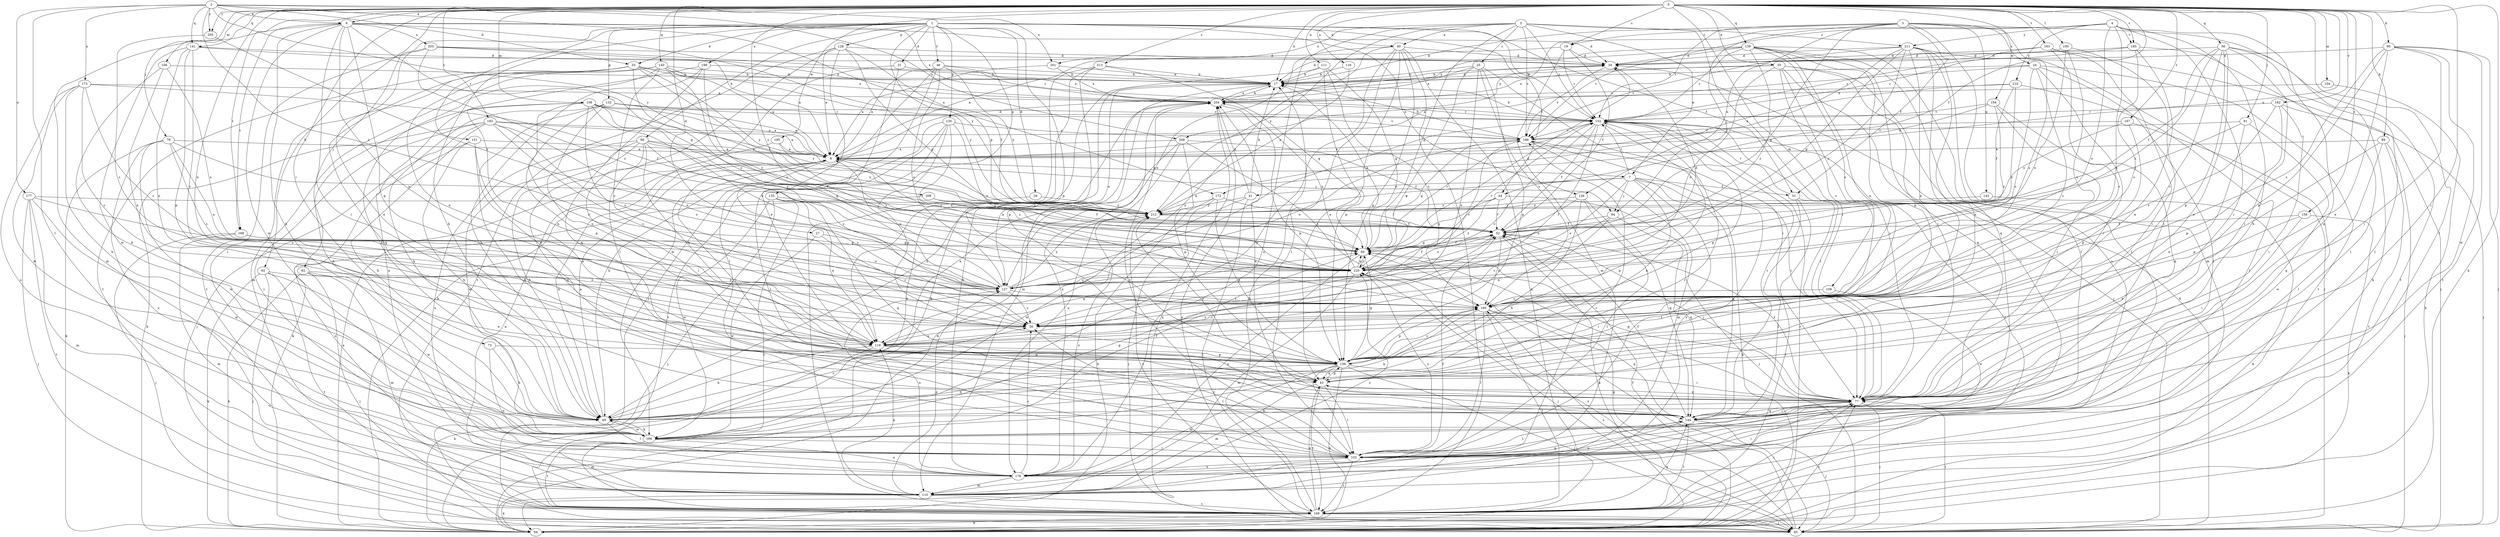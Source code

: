 strict digraph  {
0;
1;
2;
3;
4;
5;
6;
7;
8;
17;
19;
24;
25;
26;
27;
28;
31;
33;
34;
35;
40;
41;
43;
44;
46;
51;
52;
56;
60;
62;
66;
69;
73;
77;
78;
81;
82;
84;
85;
89;
90;
94;
100;
102;
104;
106;
108;
109;
110;
111;
116;
119;
126;
127;
128;
130;
132;
135;
136;
139;
140;
141;
143;
144;
151;
152;
156;
160;
163;
167;
168;
169;
172;
173;
177;
178;
182;
183;
185;
186;
194;
195;
196;
199;
201;
203;
204;
205;
206;
208;
210;
211;
212;
213;
220;
0 -> 6  [label=a];
0 -> 17  [label=b];
0 -> 19  [label=c];
0 -> 27  [label=d];
0 -> 35  [label=e];
0 -> 44  [label=f];
0 -> 56  [label=g];
0 -> 62  [label=h];
0 -> 73  [label=i];
0 -> 77  [label=i];
0 -> 78  [label=j];
0 -> 81  [label=j];
0 -> 89  [label=k];
0 -> 90  [label=k];
0 -> 94  [label=k];
0 -> 100  [label=l];
0 -> 102  [label=l];
0 -> 104  [label=m];
0 -> 106  [label=m];
0 -> 108  [label=m];
0 -> 109  [label=m];
0 -> 111  [label=n];
0 -> 116  [label=n];
0 -> 119  [label=n];
0 -> 139  [label=q];
0 -> 140  [label=q];
0 -> 141  [label=q];
0 -> 156  [label=s];
0 -> 163  [label=t];
0 -> 167  [label=t];
0 -> 168  [label=t];
0 -> 172  [label=u];
0 -> 182  [label=v];
0 -> 183  [label=v];
0 -> 185  [label=v];
0 -> 194  [label=w];
0 -> 195  [label=w];
0 -> 205  [label=y];
0 -> 213  [label=z];
0 -> 220  [label=z];
1 -> 28  [label=d];
1 -> 31  [label=d];
1 -> 33  [label=d];
1 -> 40  [label=e];
1 -> 44  [label=f];
1 -> 46  [label=f];
1 -> 51  [label=f];
1 -> 60  [label=g];
1 -> 66  [label=h];
1 -> 69  [label=h];
1 -> 82  [label=j];
1 -> 126  [label=o];
1 -> 128  [label=p];
1 -> 130  [label=p];
1 -> 132  [label=p];
1 -> 135  [label=p];
1 -> 136  [label=p];
1 -> 151  [label=r];
1 -> 152  [label=r];
1 -> 199  [label=x];
2 -> 6  [label=a];
2 -> 33  [label=d];
2 -> 102  [label=l];
2 -> 141  [label=q];
2 -> 172  [label=u];
2 -> 173  [label=u];
2 -> 177  [label=u];
2 -> 201  [label=x];
2 -> 205  [label=y];
2 -> 206  [label=y];
2 -> 208  [label=y];
2 -> 220  [label=z];
3 -> 17  [label=b];
3 -> 19  [label=c];
3 -> 24  [label=c];
3 -> 51  [label=f];
3 -> 60  [label=g];
3 -> 84  [label=j];
3 -> 94  [label=k];
3 -> 110  [label=m];
3 -> 126  [label=o];
3 -> 143  [label=q];
3 -> 152  [label=r];
3 -> 160  [label=s];
4 -> 69  [label=h];
4 -> 77  [label=i];
4 -> 127  [label=o];
4 -> 144  [label=q];
4 -> 160  [label=s];
4 -> 185  [label=v];
4 -> 186  [label=v];
4 -> 208  [label=y];
4 -> 210  [label=y];
4 -> 211  [label=y];
5 -> 7  [label=a];
5 -> 25  [label=c];
5 -> 40  [label=e];
5 -> 60  [label=g];
5 -> 77  [label=i];
5 -> 152  [label=r];
5 -> 178  [label=u];
5 -> 186  [label=v];
5 -> 201  [label=x];
5 -> 211  [label=y];
5 -> 212  [label=y];
6 -> 34  [label=d];
6 -> 60  [label=g];
6 -> 69  [label=h];
6 -> 77  [label=i];
6 -> 110  [label=m];
6 -> 119  [label=n];
6 -> 136  [label=p];
6 -> 168  [label=t];
6 -> 196  [label=w];
6 -> 203  [label=x];
6 -> 204  [label=x];
6 -> 212  [label=y];
7 -> 41  [label=e];
7 -> 51  [label=f];
7 -> 84  [label=j];
7 -> 94  [label=k];
7 -> 102  [label=l];
7 -> 127  [label=o];
7 -> 136  [label=p];
7 -> 144  [label=q];
7 -> 152  [label=r];
7 -> 212  [label=y];
8 -> 7  [label=a];
8 -> 26  [label=c];
8 -> 34  [label=d];
8 -> 69  [label=h];
8 -> 77  [label=i];
8 -> 84  [label=j];
17 -> 34  [label=d];
17 -> 110  [label=m];
17 -> 127  [label=o];
17 -> 204  [label=x];
19 -> 8  [label=a];
19 -> 34  [label=d];
19 -> 52  [label=f];
19 -> 110  [label=m];
19 -> 152  [label=r];
24 -> 8  [label=a];
24 -> 17  [label=b];
24 -> 26  [label=c];
24 -> 77  [label=i];
24 -> 102  [label=l];
24 -> 160  [label=s];
24 -> 169  [label=t];
25 -> 17  [label=b];
25 -> 26  [label=c];
25 -> 77  [label=i];
25 -> 119  [label=n];
25 -> 136  [label=p];
25 -> 160  [label=s];
25 -> 204  [label=x];
26 -> 119  [label=n];
26 -> 160  [label=s];
27 -> 26  [label=c];
27 -> 60  [label=g];
27 -> 196  [label=w];
28 -> 169  [label=t];
28 -> 212  [label=y];
31 -> 17  [label=b];
31 -> 94  [label=k];
31 -> 102  [label=l];
33 -> 17  [label=b];
33 -> 52  [label=f];
33 -> 119  [label=n];
33 -> 144  [label=q];
33 -> 169  [label=t];
33 -> 204  [label=x];
33 -> 212  [label=y];
33 -> 220  [label=z];
34 -> 17  [label=b];
34 -> 186  [label=v];
35 -> 17  [label=b];
35 -> 26  [label=c];
35 -> 77  [label=i];
35 -> 85  [label=j];
35 -> 102  [label=l];
35 -> 127  [label=o];
35 -> 144  [label=q];
35 -> 204  [label=x];
40 -> 34  [label=d];
40 -> 43  [label=e];
40 -> 94  [label=k];
40 -> 102  [label=l];
40 -> 119  [label=n];
40 -> 127  [label=o];
40 -> 136  [label=p];
40 -> 169  [label=t];
40 -> 196  [label=w];
41 -> 17  [label=b];
41 -> 169  [label=t];
41 -> 196  [label=w];
41 -> 204  [label=x];
41 -> 212  [label=y];
43 -> 77  [label=i];
43 -> 102  [label=l];
43 -> 110  [label=m];
43 -> 136  [label=p];
43 -> 169  [label=t];
43 -> 212  [label=y];
44 -> 52  [label=f];
44 -> 60  [label=g];
44 -> 85  [label=j];
44 -> 212  [label=y];
44 -> 220  [label=z];
46 -> 8  [label=a];
46 -> 17  [label=b];
46 -> 85  [label=j];
46 -> 127  [label=o];
46 -> 196  [label=w];
46 -> 204  [label=x];
46 -> 212  [label=y];
51 -> 77  [label=i];
51 -> 102  [label=l];
51 -> 152  [label=r];
51 -> 169  [label=t];
52 -> 60  [label=g];
52 -> 77  [label=i];
52 -> 94  [label=k];
52 -> 160  [label=s];
52 -> 220  [label=z];
56 -> 26  [label=c];
56 -> 34  [label=d];
56 -> 43  [label=e];
56 -> 52  [label=f];
56 -> 77  [label=i];
56 -> 102  [label=l];
56 -> 136  [label=p];
56 -> 169  [label=t];
56 -> 220  [label=z];
60 -> 17  [label=b];
60 -> 34  [label=d];
60 -> 52  [label=f];
60 -> 77  [label=i];
60 -> 152  [label=r];
60 -> 178  [label=u];
60 -> 220  [label=z];
62 -> 85  [label=j];
62 -> 94  [label=k];
62 -> 127  [label=o];
62 -> 169  [label=t];
62 -> 196  [label=w];
66 -> 8  [label=a];
66 -> 52  [label=f];
66 -> 69  [label=h];
66 -> 77  [label=i];
66 -> 119  [label=n];
66 -> 160  [label=s];
66 -> 178  [label=u];
66 -> 196  [label=w];
66 -> 212  [label=y];
69 -> 8  [label=a];
69 -> 26  [label=c];
69 -> 102  [label=l];
69 -> 196  [label=w];
69 -> 204  [label=x];
73 -> 69  [label=h];
73 -> 136  [label=p];
73 -> 178  [label=u];
77 -> 43  [label=e];
77 -> 52  [label=f];
77 -> 60  [label=g];
77 -> 69  [label=h];
77 -> 85  [label=j];
77 -> 144  [label=q];
78 -> 8  [label=a];
78 -> 60  [label=g];
78 -> 94  [label=k];
78 -> 127  [label=o];
78 -> 160  [label=s];
78 -> 178  [label=u];
78 -> 196  [label=w];
81 -> 43  [label=e];
81 -> 144  [label=q];
81 -> 186  [label=v];
81 -> 212  [label=y];
82 -> 43  [label=e];
82 -> 85  [label=j];
82 -> 94  [label=k];
82 -> 110  [label=m];
82 -> 127  [label=o];
84 -> 26  [label=c];
84 -> 52  [label=f];
84 -> 119  [label=n];
84 -> 144  [label=q];
85 -> 34  [label=d];
85 -> 60  [label=g];
85 -> 77  [label=i];
85 -> 204  [label=x];
85 -> 220  [label=z];
89 -> 8  [label=a];
89 -> 85  [label=j];
89 -> 136  [label=p];
89 -> 169  [label=t];
89 -> 196  [label=w];
90 -> 34  [label=d];
90 -> 43  [label=e];
90 -> 77  [label=i];
90 -> 85  [label=j];
90 -> 136  [label=p];
90 -> 160  [label=s];
90 -> 169  [label=t];
90 -> 196  [label=w];
94 -> 8  [label=a];
94 -> 52  [label=f];
94 -> 77  [label=i];
94 -> 152  [label=r];
94 -> 160  [label=s];
94 -> 204  [label=x];
100 -> 34  [label=d];
100 -> 77  [label=i];
100 -> 127  [label=o];
100 -> 160  [label=s];
102 -> 26  [label=c];
102 -> 169  [label=t];
102 -> 178  [label=u];
102 -> 204  [label=x];
102 -> 220  [label=z];
104 -> 94  [label=k];
104 -> 204  [label=x];
106 -> 17  [label=b];
106 -> 69  [label=h];
106 -> 119  [label=n];
106 -> 127  [label=o];
108 -> 8  [label=a];
108 -> 26  [label=c];
108 -> 69  [label=h];
108 -> 119  [label=n];
108 -> 127  [label=o];
108 -> 152  [label=r];
108 -> 160  [label=s];
108 -> 212  [label=y];
108 -> 220  [label=z];
109 -> 160  [label=s];
109 -> 196  [label=w];
110 -> 8  [label=a];
110 -> 52  [label=f];
110 -> 94  [label=k];
110 -> 119  [label=n];
110 -> 127  [label=o];
110 -> 169  [label=t];
110 -> 186  [label=v];
110 -> 220  [label=z];
111 -> 17  [label=b];
111 -> 60  [label=g];
111 -> 94  [label=k];
111 -> 136  [label=p];
111 -> 160  [label=s];
116 -> 17  [label=b];
116 -> 212  [label=y];
119 -> 60  [label=g];
119 -> 69  [label=h];
119 -> 94  [label=k];
119 -> 102  [label=l];
119 -> 136  [label=p];
126 -> 52  [label=f];
126 -> 69  [label=h];
126 -> 102  [label=l];
126 -> 144  [label=q];
126 -> 212  [label=y];
127 -> 8  [label=a];
127 -> 26  [label=c];
127 -> 152  [label=r];
127 -> 160  [label=s];
127 -> 186  [label=v];
127 -> 212  [label=y];
128 -> 8  [label=a];
128 -> 34  [label=d];
128 -> 43  [label=e];
128 -> 52  [label=f];
128 -> 60  [label=g];
128 -> 102  [label=l];
128 -> 169  [label=t];
130 -> 69  [label=h];
130 -> 102  [label=l];
130 -> 136  [label=p];
130 -> 160  [label=s];
130 -> 169  [label=t];
130 -> 186  [label=v];
130 -> 220  [label=z];
132 -> 8  [label=a];
132 -> 43  [label=e];
132 -> 69  [label=h];
132 -> 119  [label=n];
132 -> 136  [label=p];
132 -> 152  [label=r];
132 -> 186  [label=v];
135 -> 85  [label=j];
135 -> 119  [label=n];
135 -> 144  [label=q];
135 -> 169  [label=t];
135 -> 196  [label=w];
135 -> 212  [label=y];
136 -> 43  [label=e];
136 -> 60  [label=g];
136 -> 69  [label=h];
136 -> 77  [label=i];
136 -> 85  [label=j];
136 -> 94  [label=k];
136 -> 102  [label=l];
136 -> 110  [label=m];
136 -> 160  [label=s];
139 -> 17  [label=b];
139 -> 34  [label=d];
139 -> 77  [label=i];
139 -> 102  [label=l];
139 -> 119  [label=n];
139 -> 136  [label=p];
139 -> 152  [label=r];
139 -> 160  [label=s];
139 -> 178  [label=u];
139 -> 204  [label=x];
139 -> 220  [label=z];
140 -> 8  [label=a];
140 -> 17  [label=b];
140 -> 26  [label=c];
140 -> 69  [label=h];
140 -> 110  [label=m];
140 -> 169  [label=t];
140 -> 212  [label=y];
140 -> 220  [label=z];
141 -> 8  [label=a];
141 -> 26  [label=c];
141 -> 34  [label=d];
141 -> 119  [label=n];
141 -> 136  [label=p];
141 -> 196  [label=w];
143 -> 94  [label=k];
143 -> 212  [label=y];
144 -> 52  [label=f];
144 -> 77  [label=i];
144 -> 85  [label=j];
144 -> 102  [label=l];
144 -> 152  [label=r];
144 -> 169  [label=t];
144 -> 178  [label=u];
144 -> 204  [label=x];
151 -> 8  [label=a];
151 -> 43  [label=e];
151 -> 69  [label=h];
151 -> 94  [label=k];
151 -> 144  [label=q];
152 -> 17  [label=b];
152 -> 26  [label=c];
152 -> 52  [label=f];
152 -> 69  [label=h];
152 -> 77  [label=i];
152 -> 119  [label=n];
152 -> 136  [label=p];
152 -> 169  [label=t];
152 -> 186  [label=v];
156 -> 43  [label=e];
156 -> 52  [label=f];
156 -> 77  [label=i];
156 -> 94  [label=k];
160 -> 26  [label=c];
160 -> 69  [label=h];
160 -> 85  [label=j];
160 -> 102  [label=l];
160 -> 136  [label=p];
160 -> 144  [label=q];
160 -> 169  [label=t];
163 -> 26  [label=c];
163 -> 34  [label=d];
163 -> 77  [label=i];
163 -> 85  [label=j];
163 -> 152  [label=r];
167 -> 102  [label=l];
167 -> 136  [label=p];
167 -> 186  [label=v];
167 -> 212  [label=y];
168 -> 60  [label=g];
168 -> 85  [label=j];
168 -> 110  [label=m];
168 -> 127  [label=o];
169 -> 17  [label=b];
169 -> 43  [label=e];
169 -> 77  [label=i];
169 -> 85  [label=j];
169 -> 94  [label=k];
169 -> 144  [label=q];
169 -> 212  [label=y];
172 -> 52  [label=f];
172 -> 85  [label=j];
172 -> 94  [label=k];
172 -> 136  [label=p];
172 -> 212  [label=y];
173 -> 26  [label=c];
173 -> 52  [label=f];
173 -> 69  [label=h];
173 -> 160  [label=s];
173 -> 178  [label=u];
173 -> 196  [label=w];
173 -> 204  [label=x];
177 -> 85  [label=j];
177 -> 110  [label=m];
177 -> 127  [label=o];
177 -> 169  [label=t];
177 -> 196  [label=w];
177 -> 212  [label=y];
178 -> 17  [label=b];
178 -> 26  [label=c];
178 -> 77  [label=i];
178 -> 110  [label=m];
178 -> 127  [label=o];
178 -> 144  [label=q];
178 -> 186  [label=v];
178 -> 204  [label=x];
178 -> 212  [label=y];
182 -> 77  [label=i];
182 -> 85  [label=j];
182 -> 136  [label=p];
182 -> 152  [label=r];
182 -> 160  [label=s];
183 -> 8  [label=a];
183 -> 26  [label=c];
183 -> 69  [label=h];
183 -> 85  [label=j];
183 -> 94  [label=k];
183 -> 102  [label=l];
183 -> 127  [label=o];
183 -> 160  [label=s];
183 -> 186  [label=v];
185 -> 34  [label=d];
185 -> 43  [label=e];
185 -> 102  [label=l];
185 -> 152  [label=r];
185 -> 160  [label=s];
186 -> 8  [label=a];
186 -> 17  [label=b];
186 -> 60  [label=g];
186 -> 77  [label=i];
186 -> 110  [label=m];
186 -> 127  [label=o];
194 -> 8  [label=a];
194 -> 77  [label=i];
194 -> 144  [label=q];
194 -> 152  [label=r];
194 -> 220  [label=z];
195 -> 8  [label=a];
195 -> 144  [label=q];
195 -> 220  [label=z];
196 -> 52  [label=f];
196 -> 60  [label=g];
196 -> 69  [label=h];
196 -> 102  [label=l];
196 -> 110  [label=m];
196 -> 152  [label=r];
196 -> 169  [label=t];
196 -> 178  [label=u];
199 -> 17  [label=b];
199 -> 69  [label=h];
199 -> 127  [label=o];
199 -> 144  [label=q];
199 -> 178  [label=u];
201 -> 8  [label=a];
201 -> 17  [label=b];
201 -> 204  [label=x];
203 -> 34  [label=d];
203 -> 43  [label=e];
203 -> 102  [label=l];
203 -> 152  [label=r];
203 -> 204  [label=x];
203 -> 220  [label=z];
204 -> 17  [label=b];
204 -> 69  [label=h];
204 -> 136  [label=p];
204 -> 152  [label=r];
205 -> 26  [label=c];
205 -> 220  [label=z];
206 -> 52  [label=f];
206 -> 178  [label=u];
206 -> 212  [label=y];
208 -> 8  [label=a];
208 -> 52  [label=f];
208 -> 94  [label=k];
208 -> 136  [label=p];
208 -> 160  [label=s];
208 -> 178  [label=u];
210 -> 8  [label=a];
210 -> 52  [label=f];
210 -> 102  [label=l];
210 -> 204  [label=x];
210 -> 220  [label=z];
211 -> 34  [label=d];
211 -> 43  [label=e];
211 -> 60  [label=g];
211 -> 85  [label=j];
211 -> 102  [label=l];
211 -> 119  [label=n];
211 -> 144  [label=q];
211 -> 186  [label=v];
211 -> 212  [label=y];
211 -> 220  [label=z];
212 -> 52  [label=f];
213 -> 17  [label=b];
213 -> 60  [label=g];
213 -> 94  [label=k];
213 -> 119  [label=n];
213 -> 136  [label=p];
220 -> 8  [label=a];
220 -> 34  [label=d];
220 -> 52  [label=f];
220 -> 60  [label=g];
220 -> 85  [label=j];
220 -> 110  [label=m];
220 -> 127  [label=o];
220 -> 152  [label=r];
220 -> 204  [label=x];
}
